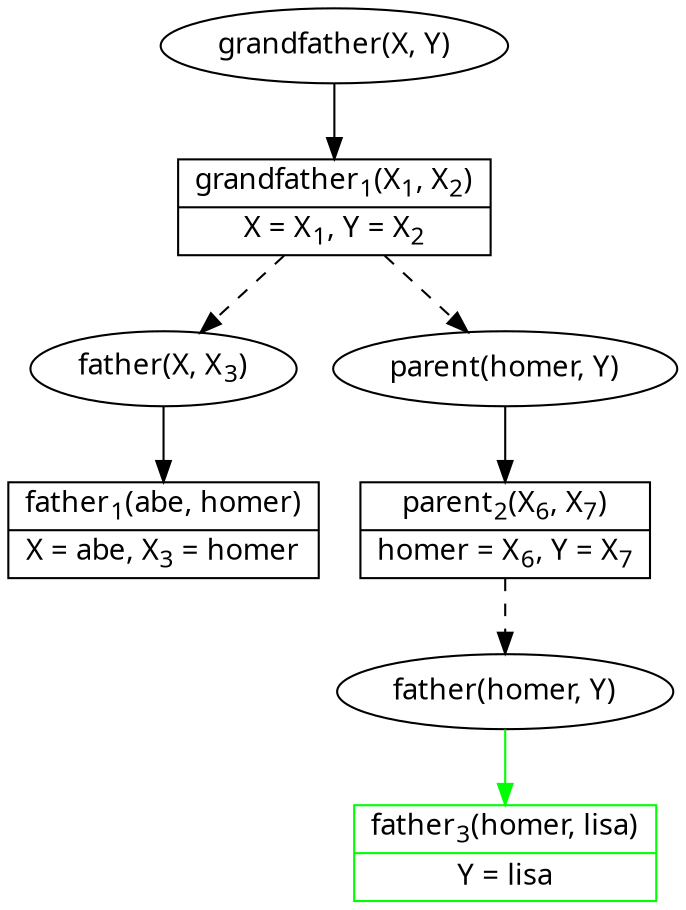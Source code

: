 digraph VIPER_visualization_root {
    node [fontname = "Fira Mono"];

    root [label = "grandfather(X, Y)"];
    root_success [
        // enables having multiple boxes inside a node
        shape = record,
        // using < and > instead of quotes for delimiting a label makes it possible to use (a subset of) HTML in it
        // { A | B } makes A and B be in two separate boxes stacked on top of each other
        label = <{grandfather<sub>1</sub>(X<sub>1</sub>, X<sub>2</sub>)|X = X<sub>1</sub>, Y = X<sub>2</sub>}>
    ];
    subgoal1 [label = <father(X, X<sub>3</sub>)>];
    subgoal2 [label = <parent(homer, Y)>];
    subgoal1_success [
        shape = record,
        label = <{father<sub>1</sub>(abe, homer)|X = abe, X<sub>3</sub> = homer}>
    ];
    subgoal2_success [
        shape = record,
        label = <{parent<sub>2</sub>(X<sub>6</sub>, X<sub>7</sub>)|homer = X<sub>6</sub>, Y = X<sub>7</sub>}>
    ];
    subgoal2_success_father [
        label = <father(homer, Y)>
    ];
    father_success [
        shape = record,
        color = green,
        label = <{father<sub>3</sub>(homer, lisa)|Y = lisa}>
    ];

    // this ensures that subgoal1 is always left of subgoal2
    // and that they are always on the same level
    // try commenting the rank = same line and see what happens
    {rank = same; subgoal1; subgoal2}
    subgoal1 -> subgoal2 [style = invis];

    root -> root_success;
    root_success -> subgoal1 [style = dashed];
    root_success -> subgoal2 [style = dashed];
    subgoal1 -> subgoal1_success;
    subgoal2 -> subgoal2_success;
    subgoal2_success -> subgoal2_success_father [style = dashed];
    subgoal2_success_father -> father_success [color = green];
}
